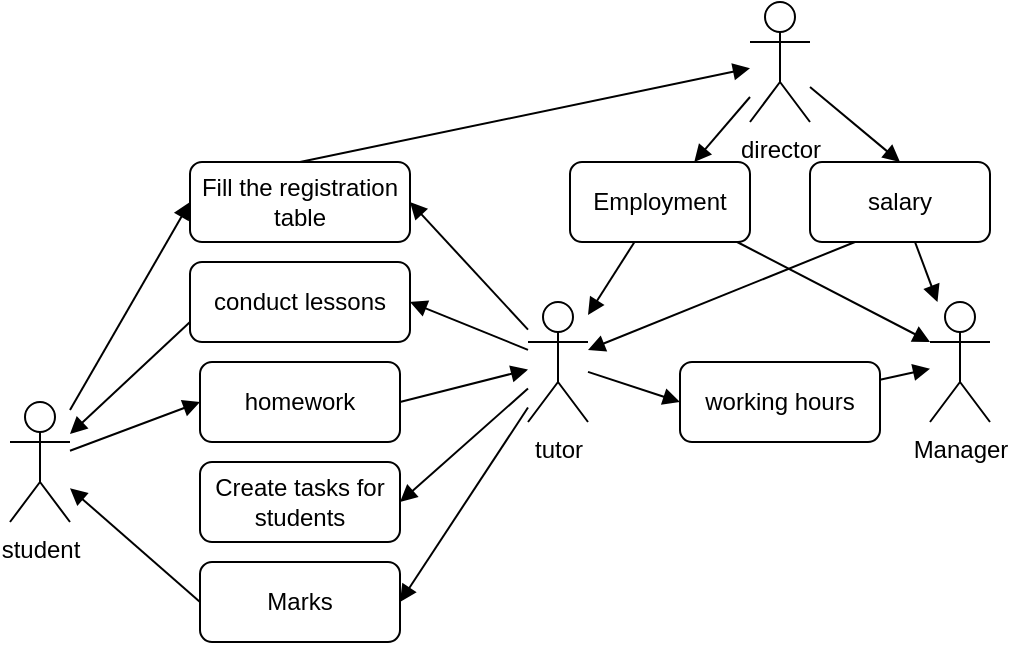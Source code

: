<mxfile version="24.8.3">
  <diagram name="Страница — 1" id="-wGjM574ZD-L4lAWvyHk">
    <mxGraphModel dx="835" dy="479" grid="1" gridSize="10" guides="1" tooltips="1" connect="1" arrows="1" fold="1" page="1" pageScale="1" pageWidth="827" pageHeight="1169" math="0" shadow="0">
      <root>
        <mxCell id="0" />
        <mxCell id="1" parent="0" />
        <mxCell id="KBV5rF9AN_-stU8wSGN3-1" value="student" style="shape=umlActor;verticalLabelPosition=bottom;verticalAlign=top;html=1;outlineConnect=0;" parent="1" vertex="1">
          <mxGeometry x="140" y="260" width="30" height="60" as="geometry" />
        </mxCell>
        <mxCell id="KBV5rF9AN_-stU8wSGN3-9" value="Fill the registration table" style="rounded=1;whiteSpace=wrap;html=1;" parent="1" vertex="1">
          <mxGeometry x="230" y="140" width="110" height="40" as="geometry" />
        </mxCell>
        <mxCell id="KBV5rF9AN_-stU8wSGN3-10" value="tutor" style="shape=umlActor;verticalLabelPosition=bottom;verticalAlign=top;html=1;outlineConnect=0;" parent="1" vertex="1">
          <mxGeometry x="399" y="210" width="30" height="60" as="geometry" />
        </mxCell>
        <mxCell id="KBV5rF9AN_-stU8wSGN3-14" value="conduct lessons" style="rounded=1;whiteSpace=wrap;html=1;" parent="1" vertex="1">
          <mxGeometry x="230" y="190" width="110" height="40" as="geometry" />
        </mxCell>
        <mxCell id="KBV5rF9AN_-stU8wSGN3-17" value="Manager" style="shape=umlActor;verticalLabelPosition=bottom;verticalAlign=top;html=1;outlineConnect=0;" parent="1" vertex="1">
          <mxGeometry x="600" y="210" width="30" height="60" as="geometry" />
        </mxCell>
        <mxCell id="KBV5rF9AN_-stU8wSGN3-19" value="salary" style="rounded=1;whiteSpace=wrap;html=1;" parent="1" vertex="1">
          <mxGeometry x="540" y="140" width="90" height="40" as="geometry" />
        </mxCell>
        <mxCell id="KBV5rF9AN_-stU8wSGN3-20" value="working hours" style="rounded=1;whiteSpace=wrap;html=1;" parent="1" vertex="1">
          <mxGeometry x="475" y="240" width="100" height="40" as="geometry" />
        </mxCell>
        <mxCell id="KBV5rF9AN_-stU8wSGN3-23" value="director" style="shape=umlActor;verticalLabelPosition=bottom;verticalAlign=top;html=1;outlineConnect=0;" parent="1" vertex="1">
          <mxGeometry x="510" y="60" width="30" height="60" as="geometry" />
        </mxCell>
        <mxCell id="KBV5rF9AN_-stU8wSGN3-27" value="homework" style="rounded=1;whiteSpace=wrap;html=1;" parent="1" vertex="1">
          <mxGeometry x="235" y="240" width="100" height="40" as="geometry" />
        </mxCell>
        <mxCell id="KBV5rF9AN_-stU8wSGN3-29" value="Create tasks for students" style="rounded=1;whiteSpace=wrap;html=1;" parent="1" vertex="1">
          <mxGeometry x="235" y="290" width="100" height="40" as="geometry" />
        </mxCell>
        <mxCell id="KBV5rF9AN_-stU8wSGN3-42" value="" style="endArrow=none;html=1;rounded=0;entryX=0;entryY=0.75;entryDx=0;entryDy=0;endFill=0;startArrow=block;startFill=1;" parent="1" target="KBV5rF9AN_-stU8wSGN3-14" edge="1" source="KBV5rF9AN_-stU8wSGN3-1">
          <mxGeometry width="50" height="50" relative="1" as="geometry">
            <mxPoint x="160" y="300" as="sourcePoint" />
            <mxPoint x="200" y="250" as="targetPoint" />
          </mxGeometry>
        </mxCell>
        <mxCell id="KBV5rF9AN_-stU8wSGN3-43" value="" style="endArrow=block;html=1;rounded=0;entryX=0;entryY=0.5;entryDx=0;entryDy=0;startArrow=none;startFill=0;endFill=1;" parent="1" source="KBV5rF9AN_-stU8wSGN3-1" target="KBV5rF9AN_-stU8wSGN3-9" edge="1">
          <mxGeometry width="50" height="50" relative="1" as="geometry">
            <mxPoint x="160" y="330" as="sourcePoint" />
            <mxPoint x="210" y="280" as="targetPoint" />
          </mxGeometry>
        </mxCell>
        <mxCell id="KBV5rF9AN_-stU8wSGN3-44" value="" style="endArrow=block;html=1;rounded=0;entryX=0;entryY=0.5;entryDx=0;entryDy=0;startArrow=none;startFill=0;endFill=1;" parent="1" source="KBV5rF9AN_-stU8wSGN3-1" edge="1" target="KBV5rF9AN_-stU8wSGN3-27">
          <mxGeometry width="50" height="50" relative="1" as="geometry">
            <mxPoint x="210" y="340" as="sourcePoint" />
            <mxPoint x="260" y="290" as="targetPoint" />
          </mxGeometry>
        </mxCell>
        <mxCell id="KBV5rF9AN_-stU8wSGN3-45" value="" style="endArrow=none;html=1;rounded=0;exitX=1;exitY=0.5;exitDx=0;exitDy=0;startArrow=block;startFill=1;" parent="1" source="KBV5rF9AN_-stU8wSGN3-14" target="KBV5rF9AN_-stU8wSGN3-10" edge="1">
          <mxGeometry width="50" height="50" relative="1" as="geometry">
            <mxPoint x="380" y="190" as="sourcePoint" />
            <mxPoint x="640" y="230" as="targetPoint" />
          </mxGeometry>
        </mxCell>
        <mxCell id="KBV5rF9AN_-stU8wSGN3-46" value="" style="endArrow=none;html=1;rounded=0;startArrow=block;startFill=1;exitX=1;exitY=0.5;exitDx=0;exitDy=0;" parent="1" edge="1" target="KBV5rF9AN_-stU8wSGN3-10" source="KBV5rF9AN_-stU8wSGN3-9">
          <mxGeometry width="50" height="50" relative="1" as="geometry">
            <mxPoint x="370" y="240" as="sourcePoint" />
            <mxPoint x="450" y="250" as="targetPoint" />
          </mxGeometry>
        </mxCell>
        <mxCell id="KBV5rF9AN_-stU8wSGN3-47" value="" style="endArrow=block;html=1;rounded=0;exitX=1;exitY=0.5;exitDx=0;exitDy=0;startArrow=none;startFill=0;endFill=1;" parent="1" source="KBV5rF9AN_-stU8wSGN3-27" target="KBV5rF9AN_-stU8wSGN3-10" edge="1">
          <mxGeometry width="50" height="50" relative="1" as="geometry">
            <mxPoint x="370" y="290" as="sourcePoint" />
            <mxPoint x="640" y="250" as="targetPoint" />
          </mxGeometry>
        </mxCell>
        <mxCell id="KBV5rF9AN_-stU8wSGN3-48" value="" style="endArrow=none;html=1;rounded=0;exitX=1;exitY=0.5;exitDx=0;exitDy=0;endFill=0;startArrow=block;startFill=1;" parent="1" source="KBV5rF9AN_-stU8wSGN3-29" target="KBV5rF9AN_-stU8wSGN3-10" edge="1">
          <mxGeometry width="50" height="50" relative="1" as="geometry">
            <mxPoint x="370" y="340" as="sourcePoint" />
            <mxPoint x="640" y="260" as="targetPoint" />
          </mxGeometry>
        </mxCell>
        <mxCell id="KBV5rF9AN_-stU8wSGN3-51" value="" style="endArrow=none;html=1;rounded=0;endFill=0;startArrow=block;startFill=1;" parent="1" source="KBV5rF9AN_-stU8wSGN3-17" target="KBV5rF9AN_-stU8wSGN3-20" edge="1">
          <mxGeometry width="50" height="50" relative="1" as="geometry">
            <mxPoint x="440" y="350" as="sourcePoint" />
            <mxPoint x="490" y="300" as="targetPoint" />
          </mxGeometry>
        </mxCell>
        <mxCell id="2AEq3Hqx6c8WekCFMtQg-1" value="Employment" style="rounded=1;whiteSpace=wrap;html=1;" vertex="1" parent="1">
          <mxGeometry x="420" y="140" width="90" height="40" as="geometry" />
        </mxCell>
        <mxCell id="2AEq3Hqx6c8WekCFMtQg-3" value="" style="endArrow=none;html=1;rounded=0;exitX=0;exitY=0.5;exitDx=0;exitDy=0;startArrow=block;startFill=1;" edge="1" parent="1" source="KBV5rF9AN_-stU8wSGN3-20" target="KBV5rF9AN_-stU8wSGN3-10">
          <mxGeometry width="50" height="50" relative="1" as="geometry">
            <mxPoint x="520" y="256" as="sourcePoint" />
            <mxPoint x="470" y="210" as="targetPoint" />
          </mxGeometry>
        </mxCell>
        <mxCell id="2AEq3Hqx6c8WekCFMtQg-6" value="" style="endArrow=block;html=1;rounded=0;exitX=0.5;exitY=0;exitDx=0;exitDy=0;startArrow=none;startFill=0;endFill=1;" edge="1" parent="1" source="KBV5rF9AN_-stU8wSGN3-9" target="KBV5rF9AN_-stU8wSGN3-23">
          <mxGeometry width="50" height="50" relative="1" as="geometry">
            <mxPoint x="260" y="161" as="sourcePoint" />
            <mxPoint x="330" y="70" as="targetPoint" />
          </mxGeometry>
        </mxCell>
        <mxCell id="2AEq3Hqx6c8WekCFMtQg-9" value="" style="endArrow=none;html=1;rounded=0;startArrow=block;startFill=1;" edge="1" parent="1" source="2AEq3Hqx6c8WekCFMtQg-1" target="KBV5rF9AN_-stU8wSGN3-23">
          <mxGeometry width="50" height="50" relative="1" as="geometry">
            <mxPoint x="360" y="191" as="sourcePoint" />
            <mxPoint x="390" y="90" as="targetPoint" />
          </mxGeometry>
        </mxCell>
        <mxCell id="2AEq3Hqx6c8WekCFMtQg-10" value="" style="endArrow=none;html=1;rounded=0;startArrow=block;startFill=1;" edge="1" parent="1" source="KBV5rF9AN_-stU8wSGN3-10" target="2AEq3Hqx6c8WekCFMtQg-1">
          <mxGeometry width="50" height="50" relative="1" as="geometry">
            <mxPoint x="429" y="198" as="sourcePoint" />
            <mxPoint x="359" y="140" as="targetPoint" />
          </mxGeometry>
        </mxCell>
        <mxCell id="2AEq3Hqx6c8WekCFMtQg-11" value="" style="endArrow=none;html=1;rounded=0;startArrow=block;startFill=1;exitX=0;exitY=0.333;exitDx=0;exitDy=0;exitPerimeter=0;" edge="1" parent="1" source="KBV5rF9AN_-stU8wSGN3-17" target="2AEq3Hqx6c8WekCFMtQg-1">
          <mxGeometry width="50" height="50" relative="1" as="geometry">
            <mxPoint x="439" y="230" as="sourcePoint" />
            <mxPoint x="469" y="190" as="targetPoint" />
          </mxGeometry>
        </mxCell>
        <mxCell id="2AEq3Hqx6c8WekCFMtQg-12" value="" style="endArrow=none;html=1;rounded=0;startArrow=block;startFill=1;exitX=0.5;exitY=0;exitDx=0;exitDy=0;" edge="1" parent="1" source="KBV5rF9AN_-stU8wSGN3-19" target="KBV5rF9AN_-stU8wSGN3-23">
          <mxGeometry width="50" height="50" relative="1" as="geometry">
            <mxPoint x="575" y="108" as="sourcePoint" />
            <mxPoint x="505" y="50" as="targetPoint" />
          </mxGeometry>
        </mxCell>
        <mxCell id="2AEq3Hqx6c8WekCFMtQg-13" value="" style="endArrow=none;html=1;rounded=0;startArrow=block;startFill=1;" edge="1" parent="1" source="KBV5rF9AN_-stU8wSGN3-17" target="KBV5rF9AN_-stU8wSGN3-19">
          <mxGeometry width="50" height="50" relative="1" as="geometry">
            <mxPoint x="745" y="505" as="sourcePoint" />
            <mxPoint x="380" y="430" as="targetPoint" />
          </mxGeometry>
        </mxCell>
        <mxCell id="2AEq3Hqx6c8WekCFMtQg-15" value="" style="endArrow=none;html=1;rounded=0;startArrow=block;startFill=1;entryX=0.25;entryY=1;entryDx=0;entryDy=0;" edge="1" parent="1" source="KBV5rF9AN_-stU8wSGN3-10" target="KBV5rF9AN_-stU8wSGN3-19">
          <mxGeometry width="50" height="50" relative="1" as="geometry">
            <mxPoint x="470" y="240" as="sourcePoint" />
            <mxPoint x="390" y="85" as="targetPoint" />
          </mxGeometry>
        </mxCell>
        <mxCell id="2AEq3Hqx6c8WekCFMtQg-17" value="Marks" style="rounded=1;whiteSpace=wrap;html=1;" vertex="1" parent="1">
          <mxGeometry x="235" y="340" width="100" height="40" as="geometry" />
        </mxCell>
        <mxCell id="2AEq3Hqx6c8WekCFMtQg-18" value="" style="endArrow=none;html=1;rounded=0;exitX=1;exitY=0.5;exitDx=0;exitDy=0;endFill=0;startArrow=block;startFill=1;" edge="1" parent="1" source="2AEq3Hqx6c8WekCFMtQg-17" target="KBV5rF9AN_-stU8wSGN3-10">
          <mxGeometry width="50" height="50" relative="1" as="geometry">
            <mxPoint x="365" y="400" as="sourcePoint" />
            <mxPoint x="429" y="295" as="targetPoint" />
          </mxGeometry>
        </mxCell>
        <mxCell id="2AEq3Hqx6c8WekCFMtQg-19" value="" style="endArrow=block;html=1;rounded=0;exitX=0;exitY=0.5;exitDx=0;exitDy=0;endFill=1;startArrow=none;startFill=0;" edge="1" parent="1" source="2AEq3Hqx6c8WekCFMtQg-17" target="KBV5rF9AN_-stU8wSGN3-1">
          <mxGeometry width="50" height="50" relative="1" as="geometry">
            <mxPoint x="170" y="440" as="sourcePoint" />
            <mxPoint x="185" y="360" as="targetPoint" />
          </mxGeometry>
        </mxCell>
      </root>
    </mxGraphModel>
  </diagram>
</mxfile>
